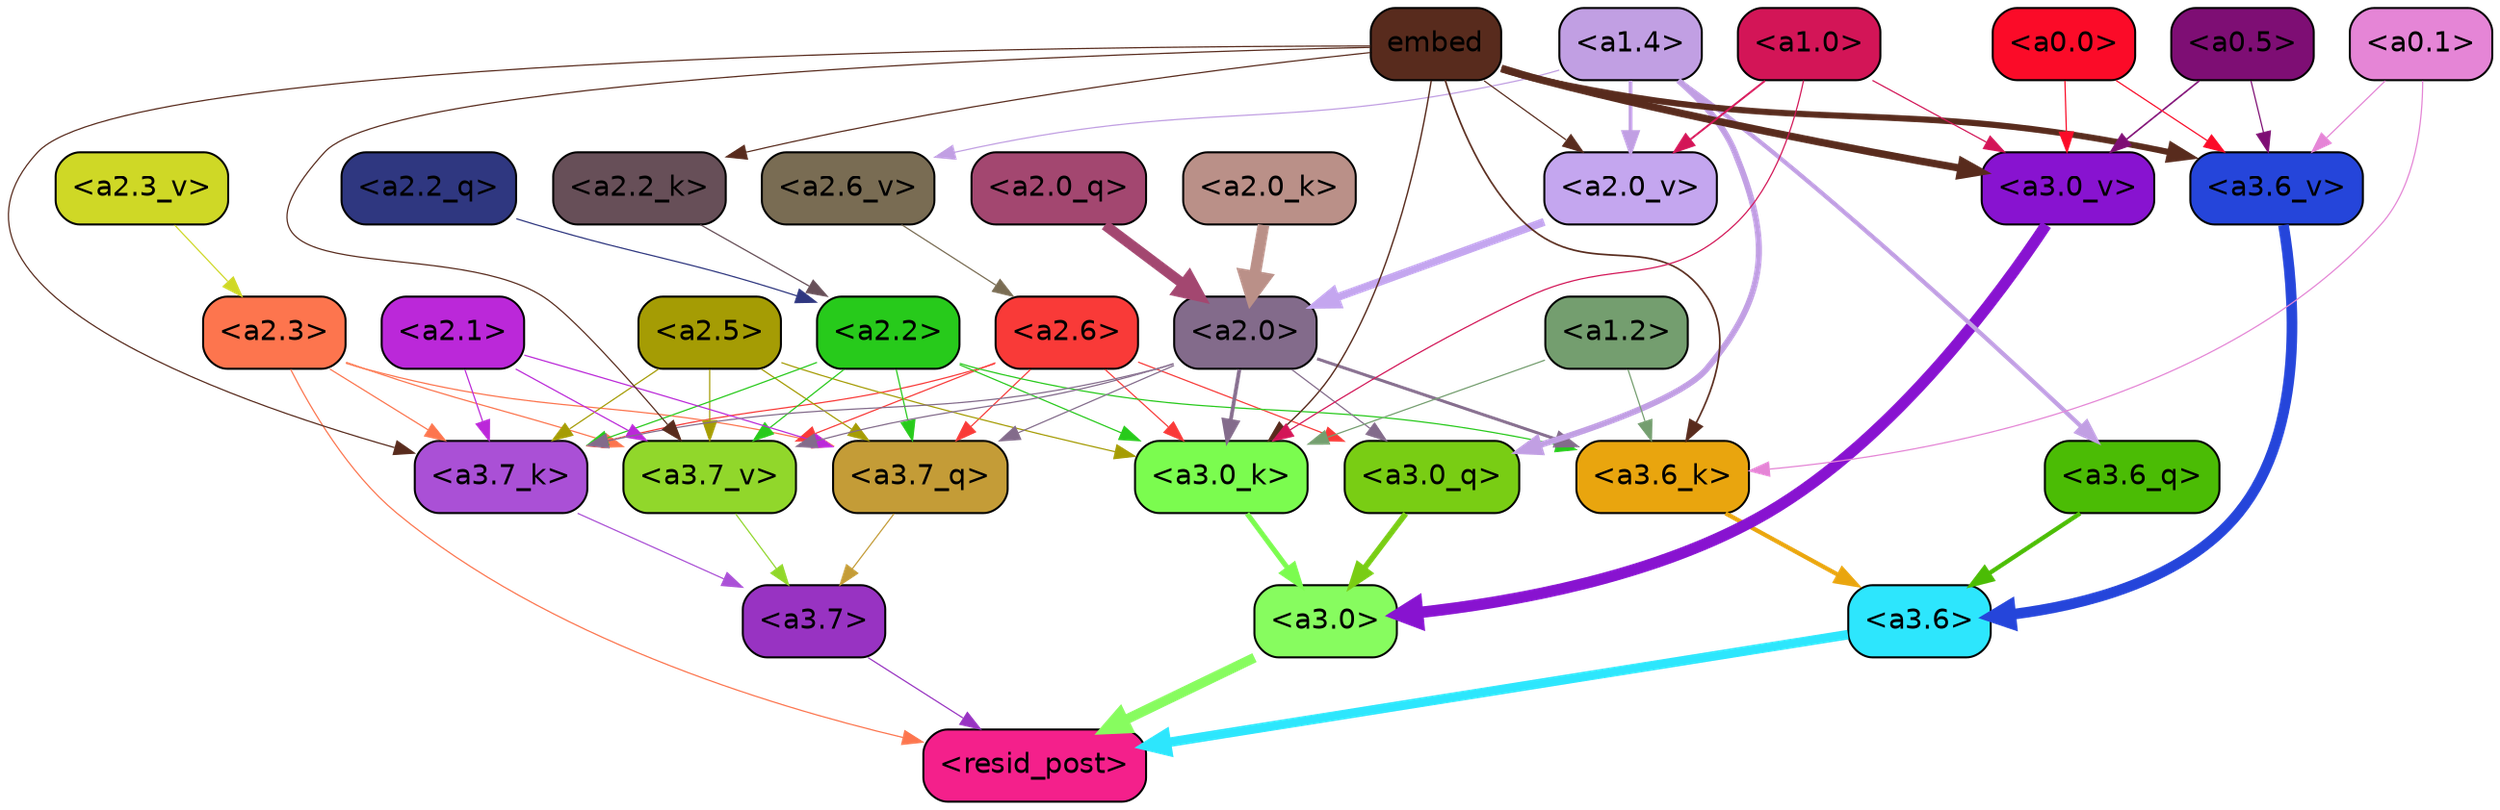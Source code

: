 strict digraph "" {
	graph [bgcolor=transparent,
		layout=dot,
		overlap=false,
		splines=true
	];
	"<a3.7>"	[color=black,
		fillcolor="#9833c2",
		fontname=Helvetica,
		shape=box,
		style="filled, rounded"];
	"<resid_post>"	[color=black,
		fillcolor="#f4208b",
		fontname=Helvetica,
		shape=box,
		style="filled, rounded"];
	"<a3.7>" -> "<resid_post>"	[color="#9833c2",
		penwidth=0.6];
	"<a3.6>"	[color=black,
		fillcolor="#2de6fd",
		fontname=Helvetica,
		shape=box,
		style="filled, rounded"];
	"<a3.6>" -> "<resid_post>"	[color="#2de6fd",
		penwidth=4.752790808677673];
	"<a3.0>"	[color=black,
		fillcolor="#87fc5f",
		fontname=Helvetica,
		shape=box,
		style="filled, rounded"];
	"<a3.0>" -> "<resid_post>"	[color="#87fc5f",
		penwidth=4.897669434547424];
	"<a2.3>"	[color=black,
		fillcolor="#fd754e",
		fontname=Helvetica,
		shape=box,
		style="filled, rounded"];
	"<a2.3>" -> "<resid_post>"	[color="#fd754e",
		penwidth=0.6];
	"<a3.7_q>"	[color=black,
		fillcolor="#c49c37",
		fontname=Helvetica,
		shape=box,
		style="filled, rounded"];
	"<a2.3>" -> "<a3.7_q>"	[color="#fd754e",
		penwidth=0.6];
	"<a3.7_k>"	[color=black,
		fillcolor="#aa50d6",
		fontname=Helvetica,
		shape=box,
		style="filled, rounded"];
	"<a2.3>" -> "<a3.7_k>"	[color="#fd754e",
		penwidth=0.6];
	"<a3.7_v>"	[color=black,
		fillcolor="#91d72b",
		fontname=Helvetica,
		shape=box,
		style="filled, rounded"];
	"<a2.3>" -> "<a3.7_v>"	[color="#fd754e",
		penwidth=0.6];
	"<a3.7_q>" -> "<a3.7>"	[color="#c49c37",
		penwidth=0.6];
	"<a3.6_q>"	[color=black,
		fillcolor="#4bbc05",
		fontname=Helvetica,
		shape=box,
		style="filled, rounded"];
	"<a3.6_q>" -> "<a3.6>"	[color="#4bbc05",
		penwidth=2.160832464694977];
	"<a3.0_q>"	[color=black,
		fillcolor="#79cd14",
		fontname=Helvetica,
		shape=box,
		style="filled, rounded"];
	"<a3.0_q>" -> "<a3.0>"	[color="#79cd14",
		penwidth=2.870753765106201];
	"<a3.7_k>" -> "<a3.7>"	[color="#aa50d6",
		penwidth=0.6];
	"<a3.6_k>"	[color=black,
		fillcolor="#e9a50e",
		fontname=Helvetica,
		shape=box,
		style="filled, rounded"];
	"<a3.6_k>" -> "<a3.6>"	[color="#e9a50e",
		penwidth=2.13908451795578];
	"<a3.0_k>"	[color=black,
		fillcolor="#7bfc4f",
		fontname=Helvetica,
		shape=box,
		style="filled, rounded"];
	"<a3.0_k>" -> "<a3.0>"	[color="#7bfc4f",
		penwidth=2.520303964614868];
	"<a3.7_v>" -> "<a3.7>"	[color="#91d72b",
		penwidth=0.6];
	"<a3.6_v>"	[color=black,
		fillcolor="#2545da",
		fontname=Helvetica,
		shape=box,
		style="filled, rounded"];
	"<a3.6_v>" -> "<a3.6>"	[color="#2545da",
		penwidth=5.297133803367615];
	"<a3.0_v>"	[color=black,
		fillcolor="#8813d0",
		fontname=Helvetica,
		shape=box,
		style="filled, rounded"];
	"<a3.0_v>" -> "<a3.0>"	[color="#8813d0",
		penwidth=5.680712580680847];
	"<a2.6>"	[color=black,
		fillcolor="#f93a38",
		fontname=Helvetica,
		shape=box,
		style="filled, rounded"];
	"<a2.6>" -> "<a3.7_q>"	[color="#f93a38",
		penwidth=0.6];
	"<a2.6>" -> "<a3.0_q>"	[color="#f93a38",
		penwidth=0.6];
	"<a2.6>" -> "<a3.7_k>"	[color="#f93a38",
		penwidth=0.6];
	"<a2.6>" -> "<a3.0_k>"	[color="#f93a38",
		penwidth=0.6];
	"<a2.6>" -> "<a3.7_v>"	[color="#f93a38",
		penwidth=0.6];
	"<a2.5>"	[color=black,
		fillcolor="#a59c04",
		fontname=Helvetica,
		shape=box,
		style="filled, rounded"];
	"<a2.5>" -> "<a3.7_q>"	[color="#a59c04",
		penwidth=0.6];
	"<a2.5>" -> "<a3.7_k>"	[color="#a59c04",
		penwidth=0.6];
	"<a2.5>" -> "<a3.0_k>"	[color="#a59c04",
		penwidth=0.6];
	"<a2.5>" -> "<a3.7_v>"	[color="#a59c04",
		penwidth=0.6];
	"<a2.2>"	[color=black,
		fillcolor="#27ca1b",
		fontname=Helvetica,
		shape=box,
		style="filled, rounded"];
	"<a2.2>" -> "<a3.7_q>"	[color="#27ca1b",
		penwidth=0.6];
	"<a2.2>" -> "<a3.7_k>"	[color="#27ca1b",
		penwidth=0.6];
	"<a2.2>" -> "<a3.6_k>"	[color="#27ca1b",
		penwidth=0.6];
	"<a2.2>" -> "<a3.0_k>"	[color="#27ca1b",
		penwidth=0.6];
	"<a2.2>" -> "<a3.7_v>"	[color="#27ca1b",
		penwidth=0.6];
	"<a2.1>"	[color=black,
		fillcolor="#bb28d9",
		fontname=Helvetica,
		shape=box,
		style="filled, rounded"];
	"<a2.1>" -> "<a3.7_q>"	[color="#bb28d9",
		penwidth=0.6];
	"<a2.1>" -> "<a3.7_k>"	[color="#bb28d9",
		penwidth=0.6];
	"<a2.1>" -> "<a3.7_v>"	[color="#bb28d9",
		penwidth=0.6];
	"<a2.0>"	[color=black,
		fillcolor="#836b8b",
		fontname=Helvetica,
		shape=box,
		style="filled, rounded"];
	"<a2.0>" -> "<a3.7_q>"	[color="#836b8b",
		penwidth=0.6];
	"<a2.0>" -> "<a3.0_q>"	[color="#836b8b",
		penwidth=0.6];
	"<a2.0>" -> "<a3.7_k>"	[color="#836b8b",
		penwidth=0.6];
	"<a2.0>" -> "<a3.6_k>"	[color="#836b8b",
		penwidth=1.4811622872948647];
	"<a2.0>" -> "<a3.0_k>"	[color="#836b8b",
		penwidth=1.8632715698331594];
	"<a2.0>" -> "<a3.7_v>"	[color="#836b8b",
		penwidth=0.6];
	"<a1.4>"	[color=black,
		fillcolor="#c19fe3",
		fontname=Helvetica,
		shape=box,
		style="filled, rounded"];
	"<a1.4>" -> "<a3.6_q>"	[color="#c19fe3",
		penwidth=2.1468575447797775];
	"<a1.4>" -> "<a3.0_q>"	[color="#c19fe3",
		penwidth=3.0006065368652344];
	"<a2.6_v>"	[color=black,
		fillcolor="#796c53",
		fontname=Helvetica,
		shape=box,
		style="filled, rounded"];
	"<a1.4>" -> "<a2.6_v>"	[color="#c19fe3",
		penwidth=0.6];
	"<a2.0_v>"	[color=black,
		fillcolor="#c4a6ef",
		fontname=Helvetica,
		shape=box,
		style="filled, rounded"];
	"<a1.4>" -> "<a2.0_v>"	[color="#c19fe3",
		penwidth=1.8759949803352356];
	embed	[color=black,
		fillcolor="#582b1d",
		fontname=Helvetica,
		shape=box,
		style="filled, rounded"];
	embed -> "<a3.7_k>"	[color="#582b1d",
		penwidth=0.6];
	embed -> "<a3.6_k>"	[color="#582b1d",
		penwidth=0.8410270567983389];
	embed -> "<a3.0_k>"	[color="#582b1d",
		penwidth=0.691851794719696];
	embed -> "<a3.7_v>"	[color="#582b1d",
		penwidth=0.6];
	embed -> "<a3.6_v>"	[color="#582b1d",
		penwidth=3.0758190751075745];
	embed -> "<a3.0_v>"	[color="#582b1d",
		penwidth=3.6927278637886047];
	"<a2.2_k>"	[color=black,
		fillcolor="#674f58",
		fontname=Helvetica,
		shape=box,
		style="filled, rounded"];
	embed -> "<a2.2_k>"	[color="#582b1d",
		penwidth=0.6];
	embed -> "<a2.0_v>"	[color="#582b1d",
		penwidth=0.6];
	"<a1.2>"	[color=black,
		fillcolor="#749e6f",
		fontname=Helvetica,
		shape=box,
		style="filled, rounded"];
	"<a1.2>" -> "<a3.6_k>"	[color="#749e6f",
		penwidth=0.6];
	"<a1.2>" -> "<a3.0_k>"	[color="#749e6f",
		penwidth=0.6];
	"<a0.1>"	[color=black,
		fillcolor="#e585d6",
		fontname=Helvetica,
		shape=box,
		style="filled, rounded"];
	"<a0.1>" -> "<a3.6_k>"	[color="#e585d6",
		penwidth=0.6];
	"<a0.1>" -> "<a3.6_v>"	[color="#e585d6",
		penwidth=0.6];
	"<a1.0>"	[color=black,
		fillcolor="#d31557",
		fontname=Helvetica,
		shape=box,
		style="filled, rounded"];
	"<a1.0>" -> "<a3.0_k>"	[color="#d31557",
		penwidth=0.6];
	"<a1.0>" -> "<a3.0_v>"	[color="#d31557",
		penwidth=0.6];
	"<a1.0>" -> "<a2.0_v>"	[color="#d31557",
		penwidth=0.9620223194360733];
	"<a0.5>"	[color=black,
		fillcolor="#7e0e74",
		fontname=Helvetica,
		shape=box,
		style="filled, rounded"];
	"<a0.5>" -> "<a3.6_v>"	[color="#7e0e74",
		penwidth=0.6];
	"<a0.5>" -> "<a3.0_v>"	[color="#7e0e74",
		penwidth=0.8028683364391327];
	"<a0.0>"	[color=black,
		fillcolor="#fb0b28",
		fontname=Helvetica,
		shape=box,
		style="filled, rounded"];
	"<a0.0>" -> "<a3.6_v>"	[color="#fb0b28",
		penwidth=0.6];
	"<a0.0>" -> "<a3.0_v>"	[color="#fb0b28",
		penwidth=0.6];
	"<a2.2_q>"	[color=black,
		fillcolor="#2f3780",
		fontname=Helvetica,
		shape=box,
		style="filled, rounded"];
	"<a2.2_q>" -> "<a2.2>"	[color="#2f3780",
		penwidth=0.6];
	"<a2.0_q>"	[color=black,
		fillcolor="#a34770",
		fontname=Helvetica,
		shape=box,
		style="filled, rounded"];
	"<a2.0_q>" -> "<a2.0>"	[color="#a34770",
		penwidth=5.1847569942474365];
	"<a2.2_k>" -> "<a2.2>"	[color="#674f58",
		penwidth=0.6149471998214722];
	"<a2.0_k>"	[color=black,
		fillcolor="#ba9088",
		fontname=Helvetica,
		shape=box,
		style="filled, rounded"];
	"<a2.0_k>" -> "<a2.0>"	[color="#ba9088",
		penwidth=5.773491740226746];
	"<a2.6_v>" -> "<a2.6>"	[color="#796c53",
		penwidth=0.6];
	"<a2.3_v>"	[color=black,
		fillcolor="#cfd826",
		fontname=Helvetica,
		shape=box,
		style="filled, rounded"];
	"<a2.3_v>" -> "<a2.3>"	[color="#cfd826",
		penwidth=0.6];
	"<a2.0_v>" -> "<a2.0>"	[color="#c4a6ef",
		penwidth=3.9731863737106323];
}
